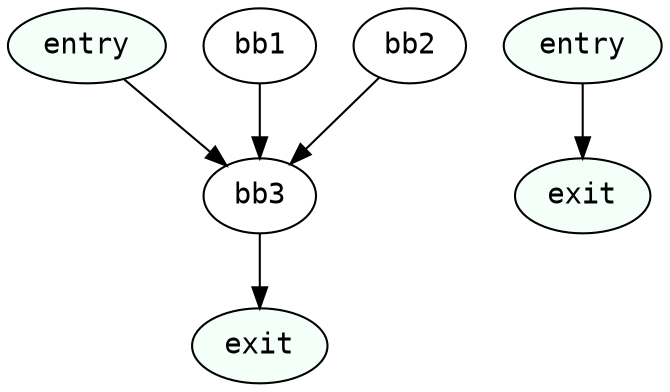digraph print {
 1 [label="entry", fontname="monospace", style=filled, fillcolor=mintcream];
 1->11
 5 [label="bb1", fontname="monospace"];
 5->11
 8 [label="bb2", fontname="monospace"];
 8->11
 11 [label="bb3", fontname="monospace"];
 12 [label="exit", fontname="monospace", style=filled, fillcolor=mintcream];
 11->12
 13 [label="entry", fontname="monospace", style=filled, fillcolor=mintcream];
 14 [label="exit", fontname="monospace", style=filled, fillcolor=mintcream];
 13->14
 }
 
